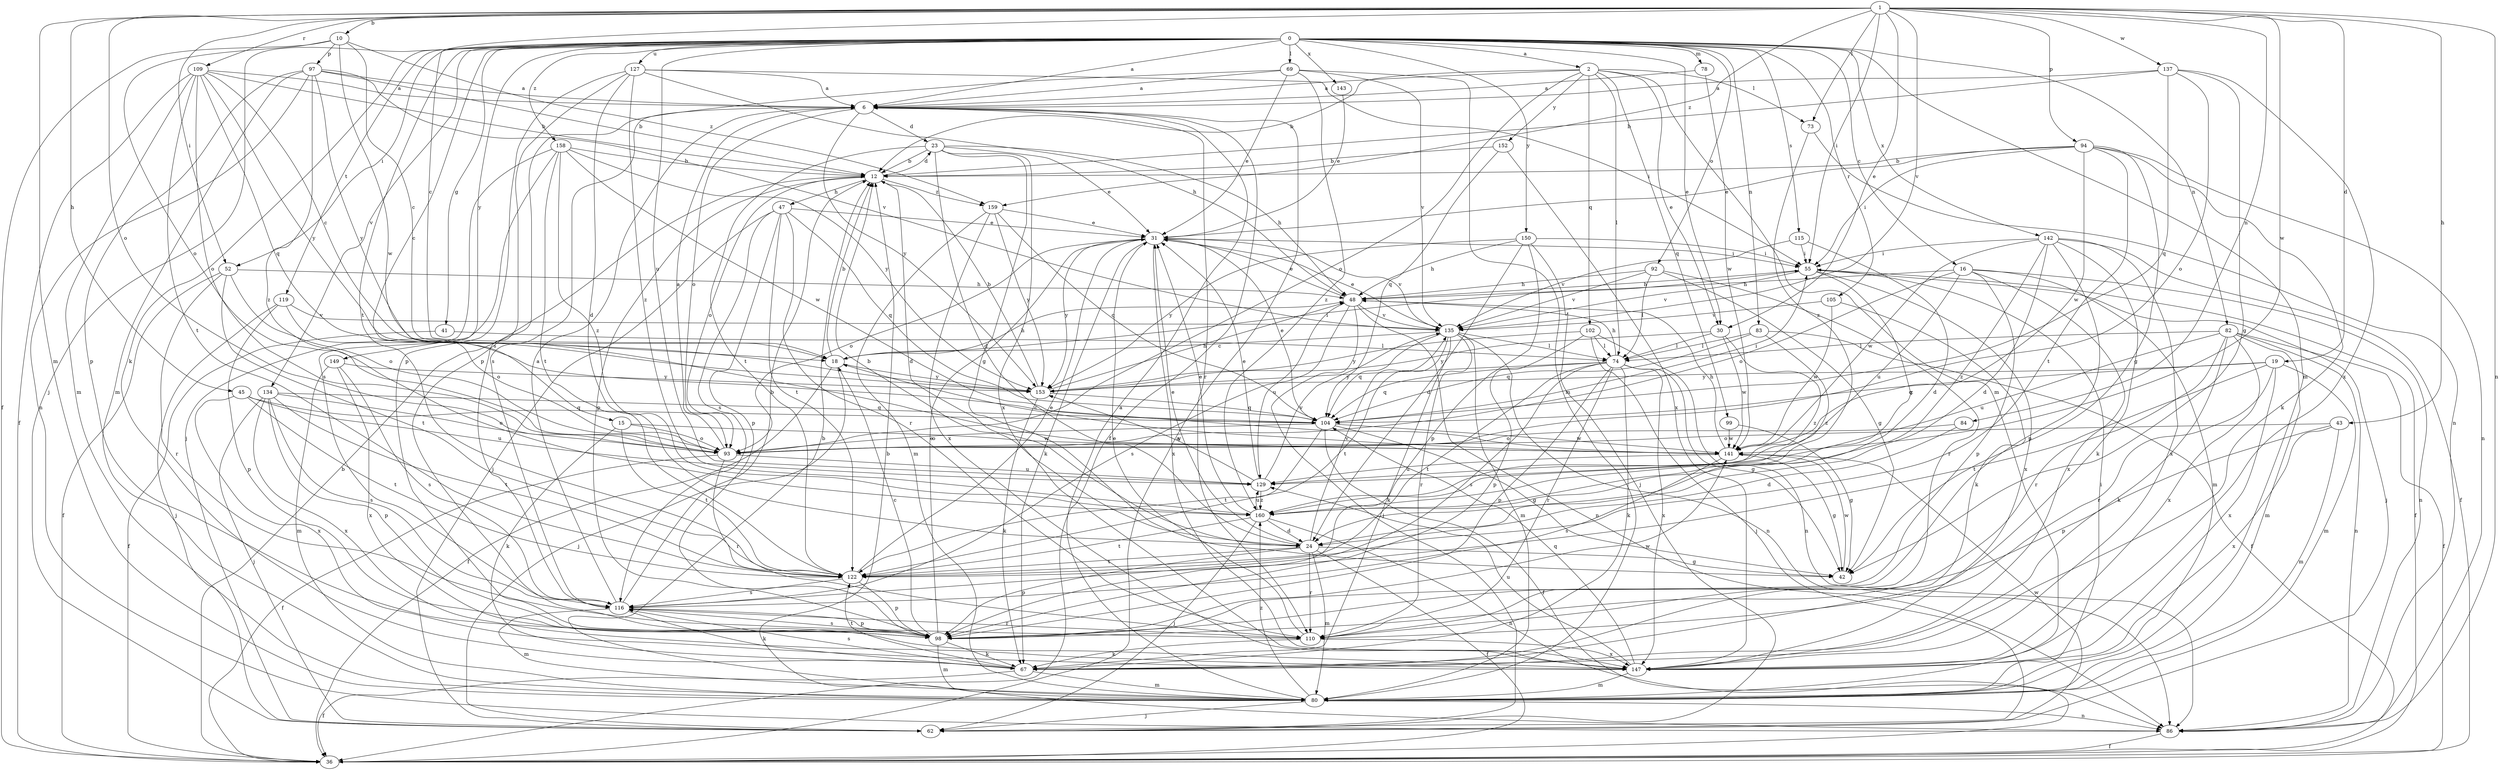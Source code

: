 strict digraph  {
0;
1;
2;
6;
10;
12;
15;
16;
18;
19;
23;
24;
30;
31;
36;
41;
42;
43;
45;
47;
48;
52;
55;
62;
67;
69;
73;
74;
78;
80;
82;
83;
84;
86;
92;
93;
94;
97;
98;
99;
102;
104;
105;
109;
110;
115;
116;
119;
122;
127;
129;
134;
135;
137;
141;
142;
143;
147;
149;
150;
152;
153;
158;
159;
160;
0 -> 2  [label=a];
0 -> 6  [label=a];
0 -> 15  [label=c];
0 -> 16  [label=c];
0 -> 30  [label=e];
0 -> 41  [label=g];
0 -> 52  [label=i];
0 -> 62  [label=j];
0 -> 67  [label=k];
0 -> 69  [label=l];
0 -> 78  [label=m];
0 -> 80  [label=m];
0 -> 82  [label=n];
0 -> 83  [label=n];
0 -> 92  [label=o];
0 -> 105  [label=r];
0 -> 115  [label=s];
0 -> 119  [label=t];
0 -> 122  [label=t];
0 -> 127  [label=u];
0 -> 129  [label=u];
0 -> 134  [label=v];
0 -> 142  [label=x];
0 -> 143  [label=x];
0 -> 149  [label=y];
0 -> 150  [label=y];
0 -> 158  [label=z];
1 -> 10  [label=b];
1 -> 18  [label=c];
1 -> 19  [label=d];
1 -> 30  [label=e];
1 -> 43  [label=h];
1 -> 45  [label=h];
1 -> 52  [label=i];
1 -> 55  [label=i];
1 -> 73  [label=l];
1 -> 80  [label=m];
1 -> 84  [label=n];
1 -> 86  [label=n];
1 -> 93  [label=o];
1 -> 94  [label=p];
1 -> 109  [label=r];
1 -> 135  [label=v];
1 -> 137  [label=w];
1 -> 141  [label=w];
1 -> 159  [label=z];
2 -> 6  [label=a];
2 -> 12  [label=b];
2 -> 30  [label=e];
2 -> 73  [label=l];
2 -> 74  [label=l];
2 -> 80  [label=m];
2 -> 93  [label=o];
2 -> 99  [label=q];
2 -> 102  [label=q];
2 -> 152  [label=y];
6 -> 23  [label=d];
6 -> 36  [label=f];
6 -> 93  [label=o];
6 -> 110  [label=r];
6 -> 116  [label=s];
6 -> 153  [label=y];
10 -> 18  [label=c];
10 -> 36  [label=f];
10 -> 93  [label=o];
10 -> 97  [label=p];
10 -> 141  [label=w];
10 -> 159  [label=z];
12 -> 23  [label=d];
12 -> 24  [label=d];
12 -> 47  [label=h];
12 -> 93  [label=o];
12 -> 98  [label=p];
12 -> 159  [label=z];
15 -> 67  [label=k];
15 -> 93  [label=o];
15 -> 122  [label=t];
15 -> 141  [label=w];
16 -> 48  [label=h];
16 -> 80  [label=m];
16 -> 86  [label=n];
16 -> 93  [label=o];
16 -> 98  [label=p];
16 -> 129  [label=u];
16 -> 147  [label=x];
18 -> 12  [label=b];
18 -> 36  [label=f];
18 -> 48  [label=h];
18 -> 55  [label=i];
18 -> 62  [label=j];
18 -> 153  [label=y];
19 -> 80  [label=m];
19 -> 104  [label=q];
19 -> 110  [label=r];
19 -> 122  [label=t];
19 -> 147  [label=x];
19 -> 153  [label=y];
23 -> 12  [label=b];
23 -> 24  [label=d];
23 -> 31  [label=e];
23 -> 42  [label=g];
23 -> 48  [label=h];
23 -> 122  [label=t];
23 -> 147  [label=x];
24 -> 12  [label=b];
24 -> 31  [label=e];
24 -> 36  [label=f];
24 -> 42  [label=g];
24 -> 80  [label=m];
24 -> 98  [label=p];
24 -> 110  [label=r];
24 -> 122  [label=t];
24 -> 135  [label=v];
30 -> 74  [label=l];
30 -> 141  [label=w];
30 -> 153  [label=y];
30 -> 160  [label=z];
31 -> 55  [label=i];
31 -> 67  [label=k];
31 -> 93  [label=o];
31 -> 135  [label=v];
31 -> 147  [label=x];
31 -> 153  [label=y];
36 -> 6  [label=a];
36 -> 12  [label=b];
41 -> 36  [label=f];
41 -> 74  [label=l];
42 -> 141  [label=w];
43 -> 80  [label=m];
43 -> 93  [label=o];
43 -> 98  [label=p];
43 -> 147  [label=x];
45 -> 104  [label=q];
45 -> 122  [label=t];
45 -> 129  [label=u];
45 -> 147  [label=x];
47 -> 31  [label=e];
47 -> 62  [label=j];
47 -> 98  [label=p];
47 -> 104  [label=q];
47 -> 110  [label=r];
47 -> 116  [label=s];
47 -> 122  [label=t];
48 -> 31  [label=e];
48 -> 62  [label=j];
48 -> 86  [label=n];
48 -> 116  [label=s];
48 -> 129  [label=u];
48 -> 135  [label=v];
52 -> 36  [label=f];
52 -> 48  [label=h];
52 -> 93  [label=o];
52 -> 110  [label=r];
52 -> 122  [label=t];
55 -> 36  [label=f];
55 -> 48  [label=h];
55 -> 62  [label=j];
55 -> 135  [label=v];
55 -> 147  [label=x];
55 -> 160  [label=z];
62 -> 141  [label=w];
67 -> 36  [label=f];
67 -> 80  [label=m];
67 -> 116  [label=s];
67 -> 122  [label=t];
69 -> 6  [label=a];
69 -> 31  [label=e];
69 -> 80  [label=m];
69 -> 98  [label=p];
69 -> 135  [label=v];
69 -> 160  [label=z];
73 -> 86  [label=n];
73 -> 160  [label=z];
74 -> 42  [label=g];
74 -> 48  [label=h];
74 -> 67  [label=k];
74 -> 98  [label=p];
74 -> 104  [label=q];
74 -> 110  [label=r];
74 -> 116  [label=s];
74 -> 122  [label=t];
74 -> 147  [label=x];
74 -> 153  [label=y];
78 -> 6  [label=a];
78 -> 141  [label=w];
80 -> 6  [label=a];
80 -> 12  [label=b];
80 -> 55  [label=i];
80 -> 62  [label=j];
80 -> 86  [label=n];
80 -> 160  [label=z];
82 -> 36  [label=f];
82 -> 67  [label=k];
82 -> 74  [label=l];
82 -> 80  [label=m];
82 -> 86  [label=n];
82 -> 110  [label=r];
82 -> 129  [label=u];
82 -> 147  [label=x];
83 -> 36  [label=f];
83 -> 74  [label=l];
83 -> 104  [label=q];
83 -> 160  [label=z];
84 -> 24  [label=d];
84 -> 93  [label=o];
86 -> 12  [label=b];
86 -> 36  [label=f];
92 -> 42  [label=g];
92 -> 48  [label=h];
92 -> 74  [label=l];
92 -> 110  [label=r];
92 -> 135  [label=v];
93 -> 6  [label=a];
93 -> 36  [label=f];
93 -> 110  [label=r];
93 -> 129  [label=u];
94 -> 12  [label=b];
94 -> 31  [label=e];
94 -> 42  [label=g];
94 -> 55  [label=i];
94 -> 67  [label=k];
94 -> 86  [label=n];
94 -> 122  [label=t];
94 -> 141  [label=w];
97 -> 6  [label=a];
97 -> 12  [label=b];
97 -> 80  [label=m];
97 -> 86  [label=n];
97 -> 98  [label=p];
97 -> 135  [label=v];
97 -> 153  [label=y];
97 -> 160  [label=z];
98 -> 18  [label=c];
98 -> 31  [label=e];
98 -> 67  [label=k];
98 -> 80  [label=m];
98 -> 116  [label=s];
98 -> 141  [label=w];
99 -> 42  [label=g];
99 -> 141  [label=w];
102 -> 62  [label=j];
102 -> 74  [label=l];
102 -> 86  [label=n];
102 -> 98  [label=p];
102 -> 153  [label=y];
104 -> 31  [label=e];
104 -> 36  [label=f];
104 -> 42  [label=g];
104 -> 55  [label=i];
104 -> 93  [label=o];
104 -> 122  [label=t];
104 -> 141  [label=w];
105 -> 67  [label=k];
105 -> 135  [label=v];
105 -> 141  [label=w];
109 -> 6  [label=a];
109 -> 12  [label=b];
109 -> 18  [label=c];
109 -> 36  [label=f];
109 -> 80  [label=m];
109 -> 93  [label=o];
109 -> 104  [label=q];
109 -> 122  [label=t];
109 -> 153  [label=y];
110 -> 31  [label=e];
110 -> 67  [label=k];
110 -> 147  [label=x];
115 -> 24  [label=d];
115 -> 55  [label=i];
115 -> 135  [label=v];
116 -> 6  [label=a];
116 -> 12  [label=b];
116 -> 67  [label=k];
116 -> 80  [label=m];
116 -> 98  [label=p];
116 -> 110  [label=r];
119 -> 62  [label=j];
119 -> 93  [label=o];
119 -> 98  [label=p];
119 -> 135  [label=v];
122 -> 31  [label=e];
122 -> 98  [label=p];
122 -> 116  [label=s];
127 -> 6  [label=a];
127 -> 24  [label=d];
127 -> 48  [label=h];
127 -> 55  [label=i];
127 -> 98  [label=p];
127 -> 116  [label=s];
127 -> 160  [label=z];
129 -> 31  [label=e];
129 -> 135  [label=v];
129 -> 153  [label=y];
129 -> 160  [label=z];
134 -> 62  [label=j];
134 -> 93  [label=o];
134 -> 98  [label=p];
134 -> 104  [label=q];
134 -> 116  [label=s];
134 -> 122  [label=t];
134 -> 147  [label=x];
135 -> 18  [label=c];
135 -> 31  [label=e];
135 -> 67  [label=k];
135 -> 74  [label=l];
135 -> 80  [label=m];
135 -> 86  [label=n];
135 -> 104  [label=q];
135 -> 110  [label=r];
135 -> 122  [label=t];
137 -> 6  [label=a];
137 -> 12  [label=b];
137 -> 42  [label=g];
137 -> 93  [label=o];
137 -> 104  [label=q];
137 -> 147  [label=x];
141 -> 18  [label=c];
141 -> 42  [label=g];
141 -> 48  [label=h];
141 -> 116  [label=s];
141 -> 129  [label=u];
142 -> 24  [label=d];
142 -> 36  [label=f];
142 -> 55  [label=i];
142 -> 67  [label=k];
142 -> 98  [label=p];
142 -> 141  [label=w];
142 -> 147  [label=x];
142 -> 160  [label=z];
143 -> 31  [label=e];
147 -> 80  [label=m];
147 -> 104  [label=q];
147 -> 129  [label=u];
149 -> 80  [label=m];
149 -> 116  [label=s];
149 -> 147  [label=x];
149 -> 153  [label=y];
150 -> 24  [label=d];
150 -> 48  [label=h];
150 -> 55  [label=i];
150 -> 62  [label=j];
150 -> 98  [label=p];
150 -> 153  [label=y];
152 -> 12  [label=b];
152 -> 104  [label=q];
152 -> 147  [label=x];
153 -> 12  [label=b];
153 -> 48  [label=h];
153 -> 67  [label=k];
153 -> 104  [label=q];
158 -> 12  [label=b];
158 -> 62  [label=j];
158 -> 116  [label=s];
158 -> 122  [label=t];
158 -> 141  [label=w];
158 -> 153  [label=y];
158 -> 160  [label=z];
159 -> 31  [label=e];
159 -> 80  [label=m];
159 -> 104  [label=q];
159 -> 147  [label=x];
159 -> 153  [label=y];
160 -> 24  [label=d];
160 -> 31  [label=e];
160 -> 62  [label=j];
160 -> 86  [label=n];
160 -> 122  [label=t];
160 -> 129  [label=u];
}
